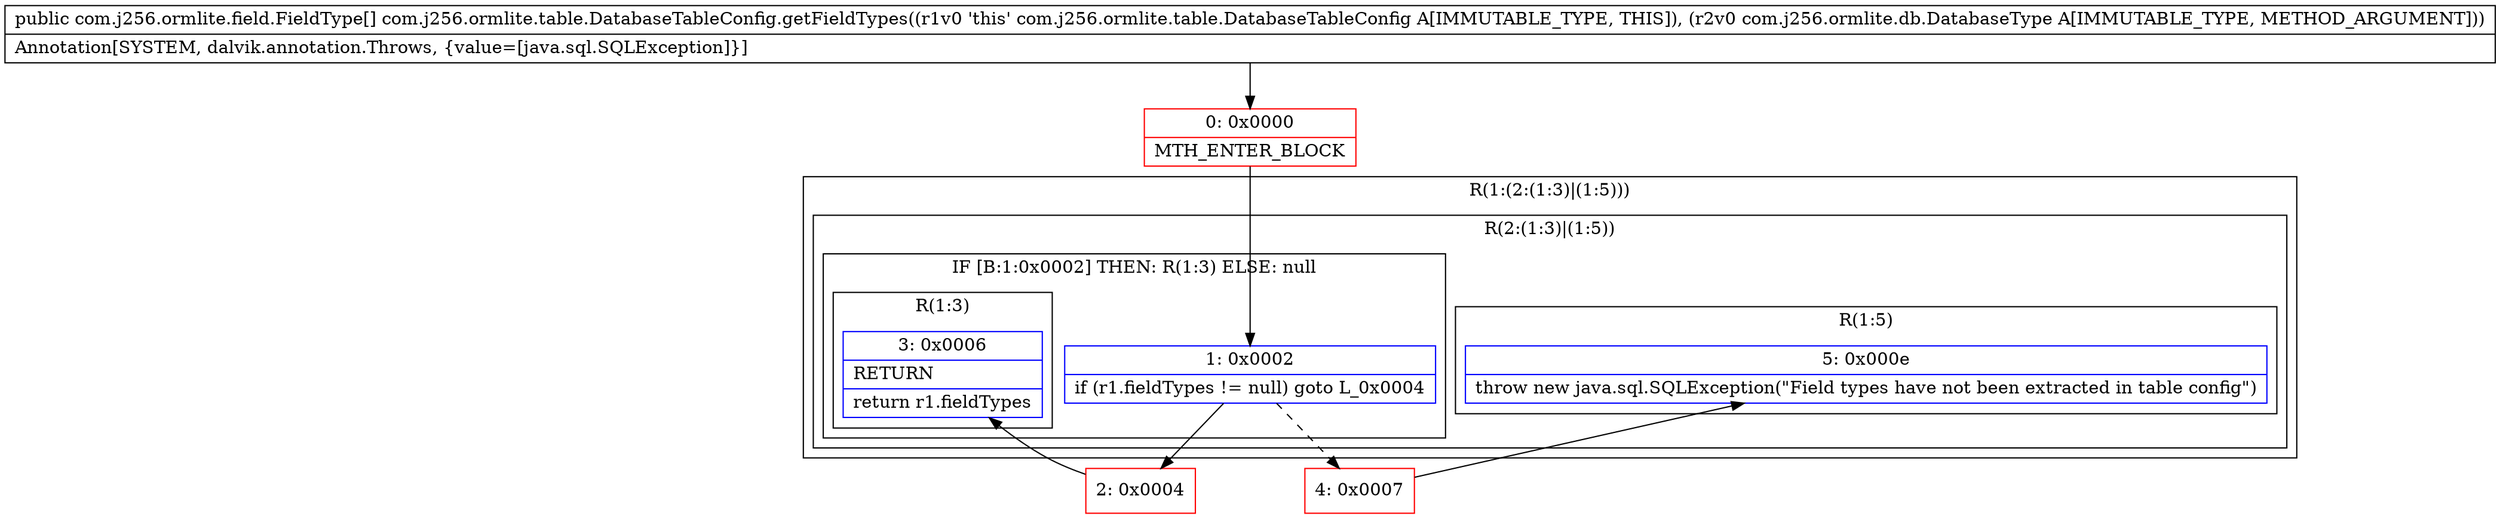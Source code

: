 digraph "CFG forcom.j256.ormlite.table.DatabaseTableConfig.getFieldTypes(Lcom\/j256\/ormlite\/db\/DatabaseType;)[Lcom\/j256\/ormlite\/field\/FieldType;" {
subgraph cluster_Region_25111847 {
label = "R(1:(2:(1:3)|(1:5)))";
node [shape=record,color=blue];
subgraph cluster_Region_726221564 {
label = "R(2:(1:3)|(1:5))";
node [shape=record,color=blue];
subgraph cluster_IfRegion_477636946 {
label = "IF [B:1:0x0002] THEN: R(1:3) ELSE: null";
node [shape=record,color=blue];
Node_1 [shape=record,label="{1\:\ 0x0002|if (r1.fieldTypes != null) goto L_0x0004\l}"];
subgraph cluster_Region_501488958 {
label = "R(1:3)";
node [shape=record,color=blue];
Node_3 [shape=record,label="{3\:\ 0x0006|RETURN\l|return r1.fieldTypes\l}"];
}
}
subgraph cluster_Region_1695161776 {
label = "R(1:5)";
node [shape=record,color=blue];
Node_5 [shape=record,label="{5\:\ 0x000e|throw new java.sql.SQLException(\"Field types have not been extracted in table config\")\l}"];
}
}
}
Node_0 [shape=record,color=red,label="{0\:\ 0x0000|MTH_ENTER_BLOCK\l}"];
Node_2 [shape=record,color=red,label="{2\:\ 0x0004}"];
Node_4 [shape=record,color=red,label="{4\:\ 0x0007}"];
MethodNode[shape=record,label="{public com.j256.ormlite.field.FieldType[] com.j256.ormlite.table.DatabaseTableConfig.getFieldTypes((r1v0 'this' com.j256.ormlite.table.DatabaseTableConfig A[IMMUTABLE_TYPE, THIS]), (r2v0 com.j256.ormlite.db.DatabaseType A[IMMUTABLE_TYPE, METHOD_ARGUMENT]))  | Annotation[SYSTEM, dalvik.annotation.Throws, \{value=[java.sql.SQLException]\}]\l}"];
MethodNode -> Node_0;
Node_1 -> Node_2;
Node_1 -> Node_4[style=dashed];
Node_0 -> Node_1;
Node_2 -> Node_3;
Node_4 -> Node_5;
}

